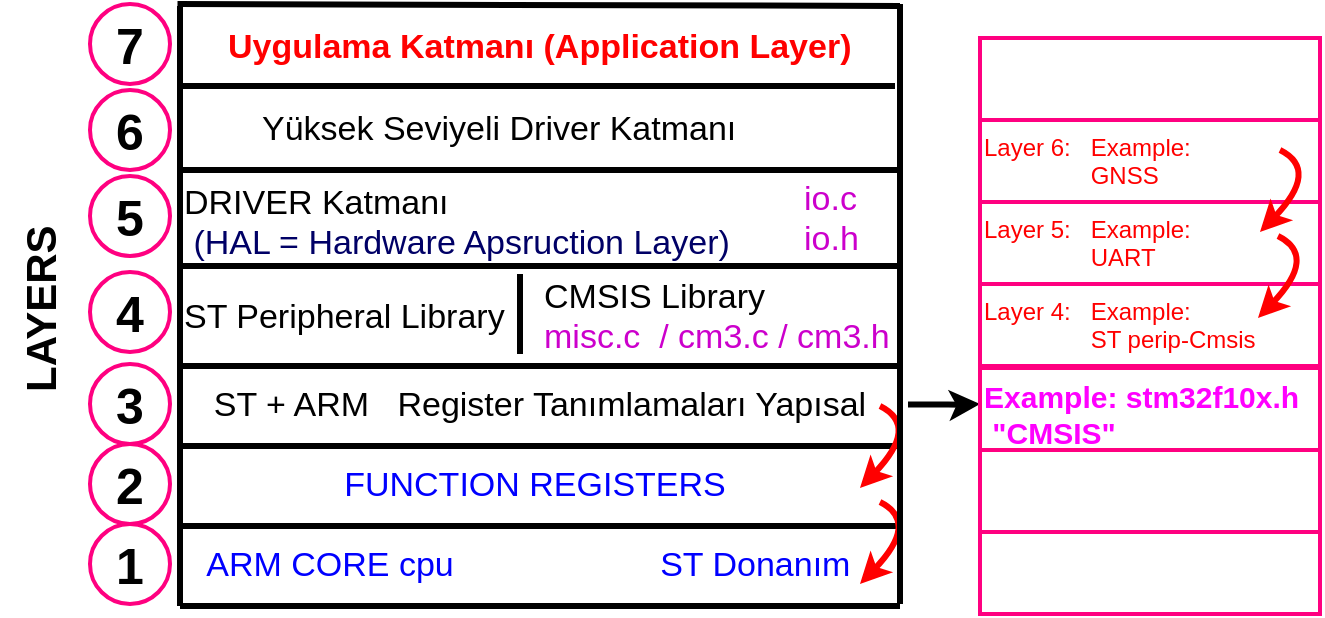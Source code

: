 <mxfile version="17.2.4" type="device"><diagram id="8bcX0SgyWx6wUIB--KSm" name="Sayfa -1"><mxGraphModel dx="1091" dy="507" grid="1" gridSize="10" guides="1" tooltips="1" connect="1" arrows="1" fold="1" page="1" pageScale="1" pageWidth="827" pageHeight="1169" math="0" shadow="0"><root><mxCell id="0"/><mxCell id="1" parent="0"/><mxCell id="Bo_NW_vEoP-7gNyjlAuy-2" value="" style="endArrow=none;html=1;strokeColor=#000000;strokeWidth=3;" parent="1" edge="1"><mxGeometry width="50" height="50" relative="1" as="geometry"><mxPoint x="40" y="440" as="sourcePoint"/><mxPoint x="400" y="440" as="targetPoint"/></mxGeometry></mxCell><mxCell id="Bo_NW_vEoP-7gNyjlAuy-3" value="&lt;font style=&quot;font-size: 17px&quot;&gt;ST Donanım&amp;nbsp;&lt;/font&gt;" style="text;html=1;strokeColor=none;fillColor=none;align=center;verticalAlign=middle;whiteSpace=wrap;rounded=0;strokeWidth=2;fontColor=#0000FF;" parent="1" vertex="1"><mxGeometry x="260" y="440" width="140" height="40" as="geometry"/></mxCell><mxCell id="Bo_NW_vEoP-7gNyjlAuy-4" value="&lt;font style=&quot;font-size: 17px&quot;&gt;ARM CORE cpu&lt;/font&gt;" style="text;html=1;strokeColor=none;fillColor=none;align=center;verticalAlign=middle;whiteSpace=wrap;rounded=0;strokeWidth=2;fontColor=#0000FF;" parent="1" vertex="1"><mxGeometry x="40" y="440" width="150" height="40" as="geometry"/></mxCell><mxCell id="Bo_NW_vEoP-7gNyjlAuy-5" value="&lt;font style=&quot;font-size: 17px&quot;&gt;FUNCTION REGISTERS&lt;/font&gt;" style="text;html=1;strokeColor=none;fillColor=none;align=center;verticalAlign=middle;whiteSpace=wrap;rounded=0;strokeWidth=2;fontColor=#0000FF;" parent="1" vertex="1"><mxGeometry x="35" y="400" width="365" height="40" as="geometry"/></mxCell><mxCell id="Bo_NW_vEoP-7gNyjlAuy-6" value="" style="endArrow=none;html=1;strokeColor=#000000;strokeWidth=3;" parent="1" edge="1"><mxGeometry width="50" height="50" relative="1" as="geometry"><mxPoint x="40" y="400" as="sourcePoint"/><mxPoint x="400" y="400" as="targetPoint"/></mxGeometry></mxCell><mxCell id="Bo_NW_vEoP-7gNyjlAuy-8" value="&lt;font style=&quot;font-size: 17px&quot;&gt;ST + ARM&amp;nbsp; &amp;nbsp;Register Tanımlamaları Yapısal&lt;/font&gt;" style="text;html=1;strokeColor=none;fillColor=none;align=center;verticalAlign=middle;whiteSpace=wrap;rounded=0;strokeWidth=2;" parent="1" vertex="1"><mxGeometry x="40" y="360" width="360" height="40" as="geometry"/></mxCell><mxCell id="Bo_NW_vEoP-7gNyjlAuy-10" value="" style="endArrow=none;html=1;strokeColor=#000000;strokeWidth=3;" parent="1" edge="1"><mxGeometry width="50" height="50" relative="1" as="geometry"><mxPoint x="40" y="480" as="sourcePoint"/><mxPoint x="400" y="480" as="targetPoint"/></mxGeometry></mxCell><mxCell id="Bo_NW_vEoP-7gNyjlAuy-11" value="" style="endArrow=none;html=1;strokeColor=#000000;strokeWidth=3;" parent="1" edge="1"><mxGeometry width="50" height="50" relative="1" as="geometry"><mxPoint x="40" y="360" as="sourcePoint"/><mxPoint x="400" y="360" as="targetPoint"/></mxGeometry></mxCell><mxCell id="Bo_NW_vEoP-7gNyjlAuy-12" value="&lt;font size=&quot;1&quot;&gt;&lt;b style=&quot;font-size: 21px&quot;&gt;LAYERS&lt;/b&gt;&lt;/font&gt;" style="text;html=1;strokeColor=none;fillColor=none;align=center;verticalAlign=middle;whiteSpace=wrap;rounded=0;strokeWidth=2;rotation=-90;" parent="1" vertex="1"><mxGeometry x="-178.43" y="311.82" width="296.87" height="40" as="geometry"/></mxCell><mxCell id="Bo_NW_vEoP-7gNyjlAuy-13" value="" style="endArrow=classic;html=1;strokeWidth=3;" parent="1" edge="1"><mxGeometry width="50" height="50" relative="1" as="geometry"><mxPoint x="404" y="379.29" as="sourcePoint"/><mxPoint x="440" y="379" as="targetPoint"/><Array as="points"><mxPoint x="434" y="379.29"/></Array></mxGeometry></mxCell><mxCell id="Bo_NW_vEoP-7gNyjlAuy-14" value="&lt;font size=&quot;1&quot; color=&quot;#ff00ff&quot;&gt;&lt;b style=&quot;font-size: 15px&quot;&gt;Example: stm32f10x.h&amp;nbsp; &amp;nbsp;&quot;CMSIS&quot;&lt;/b&gt;&lt;/font&gt;" style="text;html=1;strokeColor=none;fillColor=none;align=left;verticalAlign=top;whiteSpace=wrap;rounded=0;" parent="1" vertex="1"><mxGeometry x="440" y="360" width="169" height="42" as="geometry"/></mxCell><mxCell id="Bo_NW_vEoP-7gNyjlAuy-15" value="" style="ellipse;whiteSpace=wrap;html=1;aspect=fixed;strokeWidth=2;fillColor=none;strokeColor=#FF0080;" parent="1" vertex="1"><mxGeometry x="-5" y="439" width="40" height="40" as="geometry"/></mxCell><mxCell id="Bo_NW_vEoP-7gNyjlAuy-16" value="&lt;font style=&quot;font-size: 25px&quot;&gt;&lt;b&gt;1&lt;/b&gt;&lt;/font&gt;" style="text;html=1;strokeColor=none;fillColor=none;align=center;verticalAlign=middle;whiteSpace=wrap;rounded=0;" parent="1" vertex="1"><mxGeometry x="-5" y="449" width="40" height="20" as="geometry"/></mxCell><mxCell id="Bo_NW_vEoP-7gNyjlAuy-17" value="" style="ellipse;whiteSpace=wrap;html=1;aspect=fixed;strokeWidth=2;fillColor=none;strokeColor=#FF0080;" parent="1" vertex="1"><mxGeometry x="-5" y="399" width="40" height="40" as="geometry"/></mxCell><mxCell id="Bo_NW_vEoP-7gNyjlAuy-18" value="&lt;font style=&quot;font-size: 25px&quot;&gt;&lt;b&gt;2&lt;/b&gt;&lt;/font&gt;" style="text;html=1;strokeColor=none;fillColor=none;align=center;verticalAlign=middle;whiteSpace=wrap;rounded=0;" parent="1" vertex="1"><mxGeometry x="-5" y="409" width="40" height="20" as="geometry"/></mxCell><mxCell id="Bo_NW_vEoP-7gNyjlAuy-19" value="" style="ellipse;whiteSpace=wrap;html=1;aspect=fixed;strokeWidth=2;fillColor=none;strokeColor=#FF0080;" parent="1" vertex="1"><mxGeometry x="-5" y="359" width="40" height="40" as="geometry"/></mxCell><mxCell id="Bo_NW_vEoP-7gNyjlAuy-20" value="&lt;font style=&quot;font-size: 25px&quot;&gt;&lt;b&gt;3&lt;/b&gt;&lt;/font&gt;" style="text;html=1;strokeColor=none;fillColor=none;align=center;verticalAlign=middle;whiteSpace=wrap;rounded=0;" parent="1" vertex="1"><mxGeometry x="-5" y="369" width="40" height="20" as="geometry"/></mxCell><mxCell id="Bo_NW_vEoP-7gNyjlAuy-21" value="" style="curved=1;endArrow=classic;html=1;strokeWidth=3;fontColor=#FF0000;strokeColor=#FF0000;" parent="1" edge="1"><mxGeometry width="50" height="50" relative="1" as="geometry"><mxPoint x="390" y="428" as="sourcePoint"/><mxPoint x="380" y="469" as="targetPoint"/><Array as="points"><mxPoint x="410" y="438"/></Array></mxGeometry></mxCell><mxCell id="Bo_NW_vEoP-7gNyjlAuy-24" value="" style="curved=1;endArrow=classic;html=1;strokeWidth=3;fontColor=#FF0000;strokeColor=#FF0000;" parent="1" edge="1"><mxGeometry width="50" height="50" relative="1" as="geometry"><mxPoint x="390" y="380" as="sourcePoint"/><mxPoint x="380" y="421" as="targetPoint"/><Array as="points"><mxPoint x="410" y="390"/></Array></mxGeometry></mxCell><mxCell id="Bo_NW_vEoP-7gNyjlAuy-26" value="" style="ellipse;whiteSpace=wrap;html=1;aspect=fixed;strokeWidth=2;fillColor=none;strokeColor=#FF0080;" parent="1" vertex="1"><mxGeometry x="-5" y="313" width="40" height="40" as="geometry"/></mxCell><mxCell id="Bo_NW_vEoP-7gNyjlAuy-27" value="&lt;span style=&quot;font-size: 25px&quot;&gt;&lt;b&gt;4&lt;/b&gt;&lt;/span&gt;" style="text;html=1;strokeColor=none;fillColor=none;align=center;verticalAlign=middle;whiteSpace=wrap;rounded=0;" parent="1" vertex="1"><mxGeometry x="-5" y="323" width="40" height="20" as="geometry"/></mxCell><mxCell id="Bo_NW_vEoP-7gNyjlAuy-28" value="" style="endArrow=none;html=1;strokeColor=#000000;strokeWidth=3;" parent="1" edge="1"><mxGeometry width="50" height="50" relative="1" as="geometry"><mxPoint x="40" y="310.0" as="sourcePoint"/><mxPoint x="400.0" y="310.0" as="targetPoint"/></mxGeometry></mxCell><mxCell id="Bo_NW_vEoP-7gNyjlAuy-29" value="&lt;div&gt;&lt;span style=&quot;font-size: 17px&quot;&gt;CMSIS Library&lt;br&gt;&lt;font color=&quot;#cc00cc&quot;&gt;misc.c&amp;nbsp; / cm3.c / cm3.h&lt;/font&gt;&lt;/span&gt;&lt;/div&gt;" style="text;html=1;strokeColor=none;fillColor=none;align=left;verticalAlign=top;whiteSpace=wrap;rounded=0;strokeWidth=2;" parent="1" vertex="1"><mxGeometry x="220" y="309" width="180" height="50" as="geometry"/></mxCell><mxCell id="Bo_NW_vEoP-7gNyjlAuy-30" value="" style="endArrow=none;html=1;strokeColor=#000000;strokeWidth=3;" parent="1" edge="1"><mxGeometry width="50" height="50" relative="1" as="geometry"><mxPoint x="210" y="314.0" as="sourcePoint"/><mxPoint x="210" y="354" as="targetPoint"/><Array as="points"><mxPoint x="210" y="334"/></Array></mxGeometry></mxCell><mxCell id="Bo_NW_vEoP-7gNyjlAuy-31" value="&lt;span style=&quot;font-size: 17px&quot;&gt;ST Peripheral Library&lt;/span&gt;" style="text;html=1;strokeColor=none;fillColor=none;align=left;verticalAlign=top;whiteSpace=wrap;rounded=0;strokeWidth=2;" parent="1" vertex="1"><mxGeometry x="40" y="319" width="170" height="30" as="geometry"/></mxCell><mxCell id="Bo_NW_vEoP-7gNyjlAuy-32" value="" style="ellipse;whiteSpace=wrap;html=1;aspect=fixed;strokeWidth=2;fillColor=none;strokeColor=#FF0080;" parent="1" vertex="1"><mxGeometry x="-5" y="265" width="40" height="40" as="geometry"/></mxCell><mxCell id="Bo_NW_vEoP-7gNyjlAuy-33" value="&lt;span style=&quot;font-size: 25px&quot;&gt;&lt;b&gt;5&lt;/b&gt;&lt;/span&gt;" style="text;html=1;strokeColor=none;fillColor=none;align=center;verticalAlign=middle;whiteSpace=wrap;rounded=0;" parent="1" vertex="1"><mxGeometry x="-5" y="275" width="40" height="20" as="geometry"/></mxCell><mxCell id="Bo_NW_vEoP-7gNyjlAuy-34" value="&lt;span style=&quot;font-size: 17px&quot;&gt;DRIVER Katmanı&amp;nbsp; &lt;br&gt;&amp;nbsp;&lt;font color=&quot;#000066&quot;&gt;(HAL = Hardware Apsruction Layer)&amp;nbsp;&lt;/font&gt;&amp;nbsp;&lt;/span&gt;" style="text;html=1;strokeColor=none;fillColor=none;align=left;verticalAlign=top;whiteSpace=wrap;rounded=0;strokeWidth=2;" parent="1" vertex="1"><mxGeometry x="40" y="262" width="290" height="47" as="geometry"/></mxCell><mxCell id="Bo_NW_vEoP-7gNyjlAuy-35" value="&lt;div&gt;&lt;span style=&quot;font-size: 17px&quot;&gt;&lt;font color=&quot;#cc00cc&quot;&gt;io.c&lt;br&gt;io.h&lt;/font&gt;&lt;/span&gt;&lt;/div&gt;" style="text;html=1;strokeColor=none;fillColor=none;align=left;verticalAlign=top;whiteSpace=wrap;rounded=0;strokeWidth=2;" parent="1" vertex="1"><mxGeometry x="350" y="260" width="39" height="50" as="geometry"/></mxCell><mxCell id="Bo_NW_vEoP-7gNyjlAuy-36" value="" style="endArrow=none;html=1;strokeColor=#000000;strokeWidth=3;" parent="1" edge="1"><mxGeometry width="50" height="50" relative="1" as="geometry"><mxPoint x="40" y="262.0" as="sourcePoint"/><mxPoint x="400" y="262.0" as="targetPoint"/></mxGeometry></mxCell><mxCell id="Bo_NW_vEoP-7gNyjlAuy-39" value="" style="ellipse;whiteSpace=wrap;html=1;aspect=fixed;strokeWidth=2;fillColor=none;strokeColor=#FF0080;" parent="1" vertex="1"><mxGeometry x="-5" y="222" width="40" height="40" as="geometry"/></mxCell><mxCell id="Bo_NW_vEoP-7gNyjlAuy-40" value="&lt;span style=&quot;font-size: 25px&quot;&gt;&lt;b&gt;6&lt;/b&gt;&lt;/span&gt;" style="text;html=1;strokeColor=none;fillColor=none;align=center;verticalAlign=middle;whiteSpace=wrap;rounded=0;" parent="1" vertex="1"><mxGeometry x="-5" y="232" width="40" height="20" as="geometry"/></mxCell><mxCell id="Bo_NW_vEoP-7gNyjlAuy-41" value="&lt;span style=&quot;font-size: 17px&quot;&gt;Yüksek Seviyeli Driver Katmanı&lt;/span&gt;" style="text;html=1;strokeColor=none;fillColor=none;align=left;verticalAlign=top;whiteSpace=wrap;rounded=0;strokeWidth=2;" parent="1" vertex="1"><mxGeometry x="78.75" y="225" width="282.5" height="30" as="geometry"/></mxCell><mxCell id="Bo_NW_vEoP-7gNyjlAuy-42" value="" style="endArrow=none;html=1;strokeColor=#000000;strokeWidth=3;entryX=0;entryY=1;entryDx=0;entryDy=0;" parent="1" target="Bo_NW_vEoP-7gNyjlAuy-4" edge="1"><mxGeometry width="50" height="50" relative="1" as="geometry"><mxPoint x="40" y="180" as="sourcePoint"/><mxPoint x="39.17" y="380" as="targetPoint"/></mxGeometry></mxCell><mxCell id="Bo_NW_vEoP-7gNyjlAuy-43" value="" style="ellipse;whiteSpace=wrap;html=1;aspect=fixed;strokeWidth=2;fillColor=none;strokeColor=#FF0080;" parent="1" vertex="1"><mxGeometry x="-5" y="179" width="40" height="40" as="geometry"/></mxCell><mxCell id="Bo_NW_vEoP-7gNyjlAuy-44" value="&lt;span style=&quot;font-size: 25px&quot;&gt;&lt;b&gt;7&lt;/b&gt;&lt;/span&gt;" style="text;html=1;strokeColor=none;fillColor=none;align=center;verticalAlign=middle;whiteSpace=wrap;rounded=0;" parent="1" vertex="1"><mxGeometry x="-5" y="189" width="40" height="20" as="geometry"/></mxCell><mxCell id="Bo_NW_vEoP-7gNyjlAuy-45" value="" style="endArrow=none;html=1;strokeColor=#000000;strokeWidth=3;" parent="1" edge="1"><mxGeometry width="50" height="50" relative="1" as="geometry"><mxPoint x="40" y="220" as="sourcePoint"/><mxPoint x="397.5" y="220.0" as="targetPoint"/></mxGeometry></mxCell><mxCell id="Bo_NW_vEoP-7gNyjlAuy-46" value="&lt;span style=&quot;font-size: 17px&quot;&gt;&lt;b&gt;Uygulama Katmanı (Application Layer)&lt;/b&gt;&lt;/span&gt;" style="text;html=1;strokeColor=none;fillColor=none;align=left;verticalAlign=top;whiteSpace=wrap;rounded=0;strokeWidth=2;fontColor=#FF0000;" parent="1" vertex="1"><mxGeometry x="61.56" y="184" width="316.87" height="30" as="geometry"/></mxCell><mxCell id="Bo_NW_vEoP-7gNyjlAuy-47" value="" style="endArrow=none;html=1;strokeColor=#000000;strokeWidth=3;" parent="1" edge="1"><mxGeometry width="50" height="50" relative="1" as="geometry"><mxPoint x="38.75" y="179" as="sourcePoint"/><mxPoint x="400" y="180" as="targetPoint"/></mxGeometry></mxCell><mxCell id="Bo_NW_vEoP-7gNyjlAuy-49" value="" style="rounded=0;whiteSpace=wrap;html=1;fontColor=#FF0000;strokeColor=#FF0080;strokeWidth=2;fillColor=none;align=left;verticalAlign=top;" parent="1" vertex="1"><mxGeometry x="440" y="361" width="170" height="41" as="geometry"/></mxCell><mxCell id="VQSM1tyIcsDVAhUMoNgo-28" value="" style="endArrow=none;html=1;strokeColor=#000000;strokeWidth=3;entryX=0;entryY=1;entryDx=0;entryDy=0;" edge="1" parent="1"><mxGeometry width="50" height="50" relative="1" as="geometry"><mxPoint x="400" y="179" as="sourcePoint"/><mxPoint x="400" y="479" as="targetPoint"/></mxGeometry></mxCell><mxCell id="VQSM1tyIcsDVAhUMoNgo-42" value="" style="rounded=0;whiteSpace=wrap;html=1;fontColor=#FF0000;strokeColor=#FF0080;strokeWidth=2;fillColor=none;align=left;verticalAlign=top;" vertex="1" parent="1"><mxGeometry x="440" y="402" width="170" height="41" as="geometry"/></mxCell><mxCell id="VQSM1tyIcsDVAhUMoNgo-43" value="" style="rounded=0;whiteSpace=wrap;html=1;fontColor=#FF0000;strokeColor=#FF0080;strokeWidth=2;fillColor=none;align=left;verticalAlign=top;" vertex="1" parent="1"><mxGeometry x="440" y="443" width="170" height="41" as="geometry"/></mxCell><mxCell id="VQSM1tyIcsDVAhUMoNgo-44" value="" style="rounded=0;whiteSpace=wrap;html=1;fontColor=#FF0000;strokeColor=#FF0080;strokeWidth=2;fillColor=none;align=left;verticalAlign=top;" vertex="1" parent="1"><mxGeometry x="440" y="278" width="170" height="41" as="geometry"/></mxCell><mxCell id="VQSM1tyIcsDVAhUMoNgo-46" value="" style="rounded=0;whiteSpace=wrap;html=1;fontColor=#FF0000;strokeColor=#FF0080;strokeWidth=2;fillColor=none;align=left;verticalAlign=top;" vertex="1" parent="1"><mxGeometry x="440" y="196" width="170" height="41" as="geometry"/></mxCell><mxCell id="VQSM1tyIcsDVAhUMoNgo-47" value="Layer 6:&amp;nbsp; &amp;nbsp;Example:&lt;br&gt;&lt;span style=&quot;white-space: pre&quot;&gt;&#9;&lt;/span&gt;&lt;span style=&quot;white-space: pre&quot;&gt;&#9;&lt;/span&gt;GNSS" style="rounded=0;whiteSpace=wrap;html=1;fontColor=#FF0000;strokeColor=#FF0080;strokeWidth=2;fillColor=none;align=left;verticalAlign=top;" vertex="1" parent="1"><mxGeometry x="440" y="237" width="170" height="41" as="geometry"/></mxCell><mxCell id="VQSM1tyIcsDVAhUMoNgo-48" value="Layer 5:&amp;nbsp; &amp;nbsp;Example:&lt;br&gt;&lt;span style=&quot;white-space: pre&quot;&gt;&#9;&lt;/span&gt;&lt;span style=&quot;white-space: pre&quot;&gt;&#9;&lt;/span&gt;UART" style="rounded=0;whiteSpace=wrap;html=1;fontColor=#FF0000;strokeColor=#FF0080;strokeWidth=2;fillColor=none;align=left;verticalAlign=top;" vertex="1" parent="1"><mxGeometry x="440" y="278" width="170" height="41" as="geometry"/></mxCell><mxCell id="VQSM1tyIcsDVAhUMoNgo-52" value="Layer 4:&amp;nbsp; &amp;nbsp;Example:&lt;br&gt;&lt;span style=&quot;white-space: pre&quot;&gt;&#9;&lt;/span&gt;&lt;span style=&quot;white-space: pre&quot;&gt;&#9;&lt;/span&gt;ST perip-Cmsis" style="rounded=0;whiteSpace=wrap;html=1;fontColor=#FF0000;strokeColor=#FF0080;strokeWidth=2;fillColor=none;align=left;verticalAlign=top;" vertex="1" parent="1"><mxGeometry x="440" y="319" width="170" height="41" as="geometry"/></mxCell><mxCell id="VQSM1tyIcsDVAhUMoNgo-53" value="" style="curved=1;endArrow=classic;html=1;strokeWidth=3;fontColor=#FF0000;strokeColor=#FF0000;" edge="1" parent="1"><mxGeometry width="50" height="50" relative="1" as="geometry"><mxPoint x="590" y="252" as="sourcePoint"/><mxPoint x="580" y="293" as="targetPoint"/><Array as="points"><mxPoint x="610" y="262"/></Array></mxGeometry></mxCell><mxCell id="VQSM1tyIcsDVAhUMoNgo-54" value="" style="curved=1;endArrow=classic;html=1;strokeWidth=3;fontColor=#FF0000;strokeColor=#FF0000;" edge="1" parent="1"><mxGeometry width="50" height="50" relative="1" as="geometry"><mxPoint x="589" y="295" as="sourcePoint"/><mxPoint x="579" y="336" as="targetPoint"/><Array as="points"><mxPoint x="609" y="305"/></Array></mxGeometry></mxCell></root></mxGraphModel></diagram></mxfile>